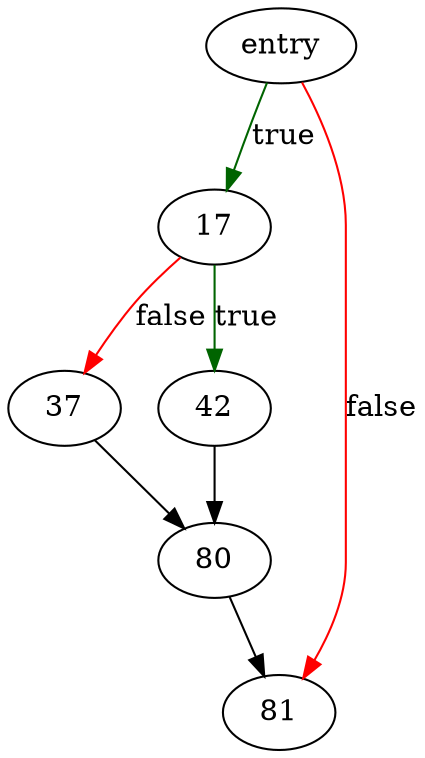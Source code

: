 digraph "sqlite3AddDefaultValue" {
	// Node definitions.
	2 [label=entry];
	17;
	37;
	42;
	80;
	81;

	// Edge definitions.
	2 -> 17 [
		color=darkgreen
		label=true
	];
	2 -> 81 [
		color=red
		label=false
	];
	17 -> 37 [
		color=red
		label=false
	];
	17 -> 42 [
		color=darkgreen
		label=true
	];
	37 -> 80;
	42 -> 80;
	80 -> 81;
}